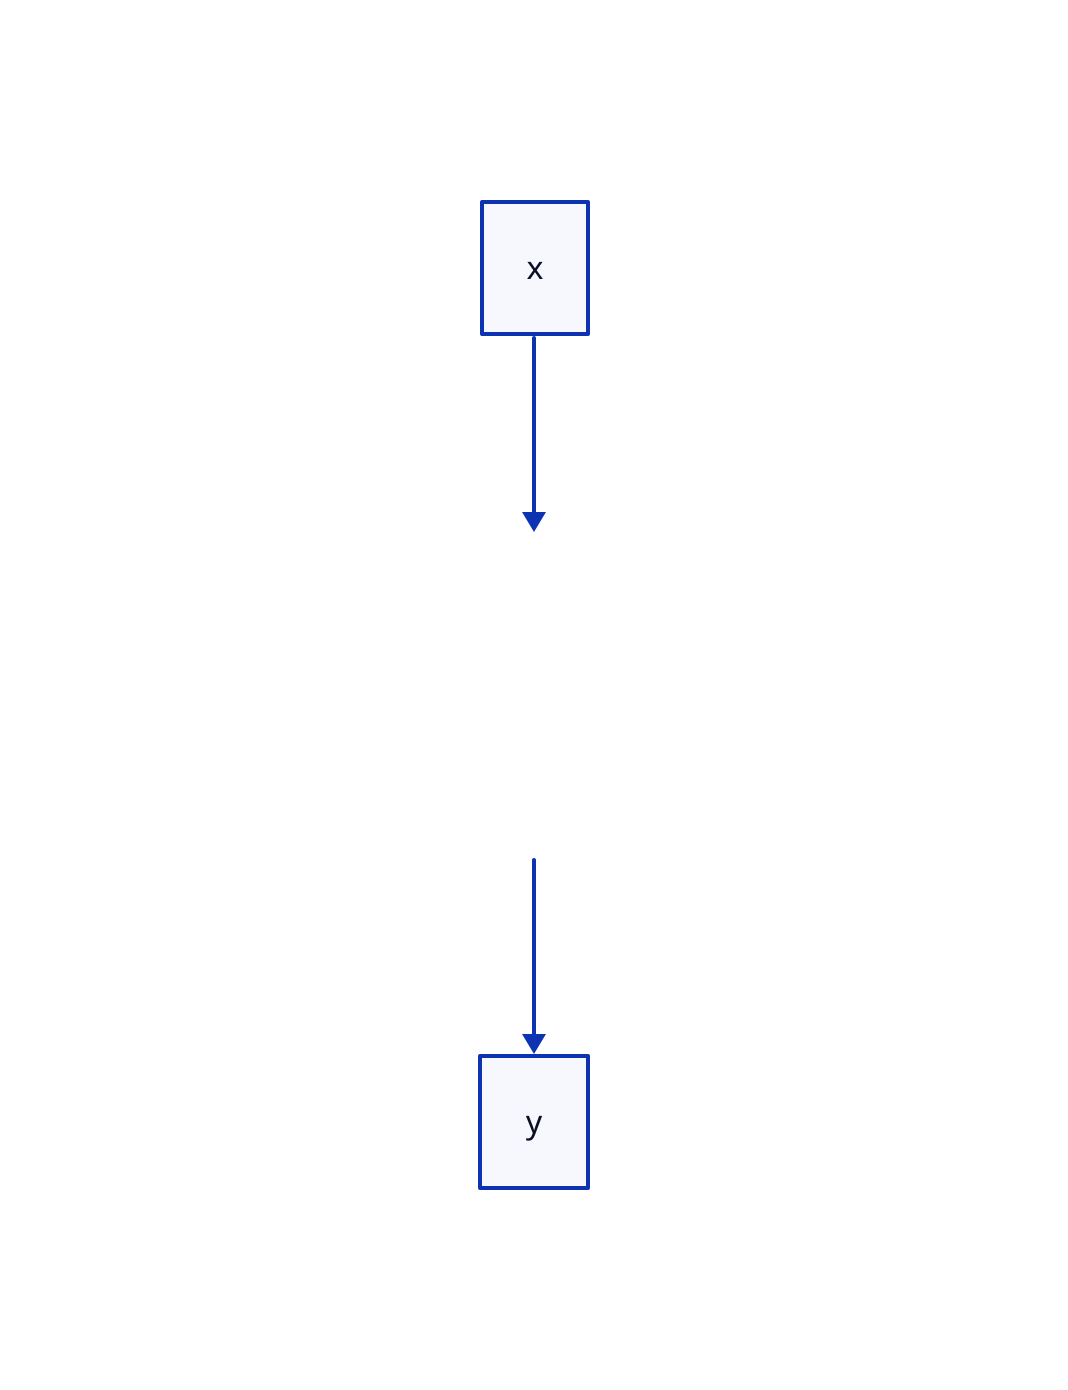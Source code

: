 hey: |md
# Every frustum longs to be a cone

- A continuing flow of paper is sufficient to continue the flow of paper
- Please remain calm, it's no use both of us being hysterical at the same time
- Visits always give pleasure: if not on arrival, then on the departure

*Festivity Level 1*: Your guests are chatting amiably with each other.

test ~~strikethrough~~ test
|

hey.style.font-size: 10

x -> hey -> y
